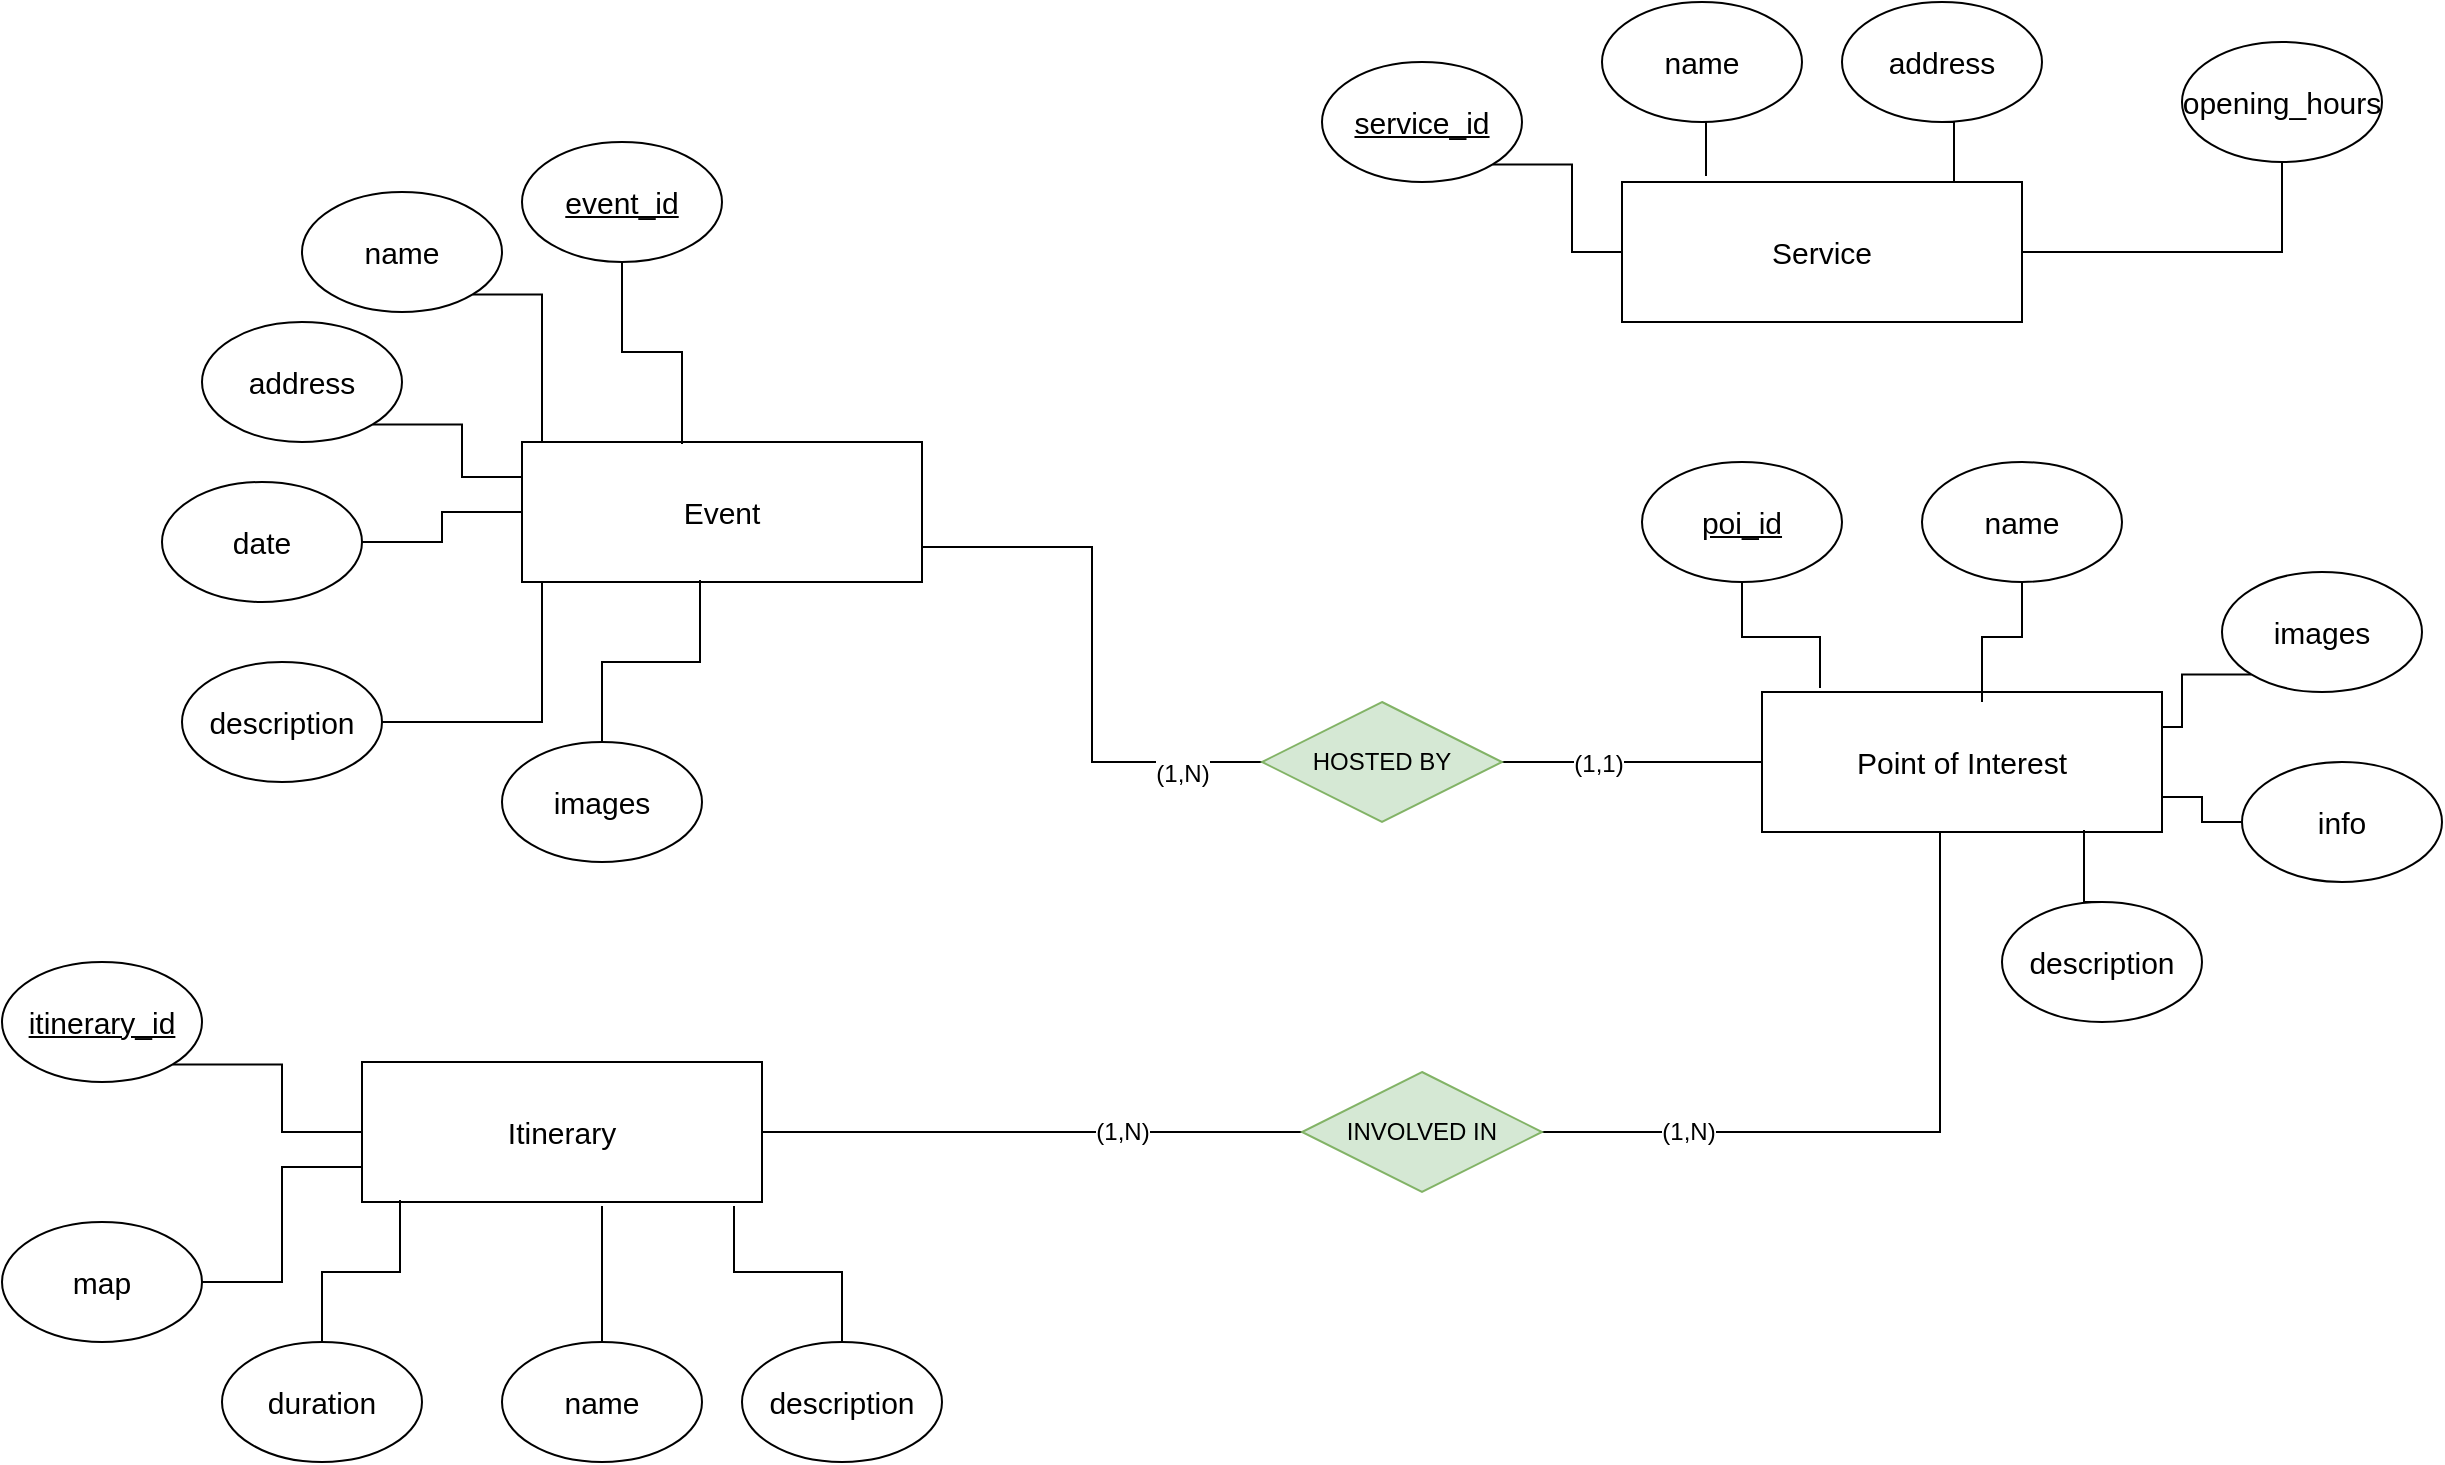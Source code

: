 <mxfile version="17.4.0" type="device"><diagram id="R2lEEEUBdFMjLlhIrx00" name="Page-1"><mxGraphModel dx="2272" dy="786" grid="1" gridSize="10" guides="1" tooltips="1" connect="1" arrows="1" fold="1" page="1" pageScale="1" pageWidth="850" pageHeight="1100" math="0" shadow="0" extFonts="Permanent Marker^https://fonts.googleapis.com/css?family=Permanent+Marker"><root><mxCell id="0"/><mxCell id="1" parent="0"/><mxCell id="Qjl021uiH8Wr9AbXH8u--1" value="&lt;font style=&quot;font-size: 15px&quot;&gt;Event&lt;/font&gt;" style="rounded=0;whiteSpace=wrap;html=1;" vertex="1" parent="1"><mxGeometry x="190" y="250" width="200" height="70" as="geometry"/></mxCell><mxCell id="Qjl021uiH8Wr9AbXH8u--11" style="edgeStyle=orthogonalEdgeStyle;rounded=0;orthogonalLoop=1;jettySize=auto;html=1;exitX=1;exitY=0.5;exitDx=0;exitDy=0;entryX=0;entryY=0.5;entryDx=0;entryDy=0;fontSize=15;endArrow=none;endFill=0;" edge="1" parent="1" source="Qjl021uiH8Wr9AbXH8u--2" target="Qjl021uiH8Wr9AbXH8u--8"><mxGeometry relative="1" as="geometry"/></mxCell><mxCell id="Qjl021uiH8Wr9AbXH8u--2" value="&lt;font style=&quot;font-size: 15px&quot;&gt;Itinerary&lt;/font&gt;" style="rounded=0;whiteSpace=wrap;html=1;" vertex="1" parent="1"><mxGeometry x="110" y="560" width="200" height="70" as="geometry"/></mxCell><mxCell id="Qjl021uiH8Wr9AbXH8u--3" value="&lt;span style=&quot;font-size: 15px&quot;&gt;Point of Interest&lt;/span&gt;" style="rounded=0;whiteSpace=wrap;html=1;" vertex="1" parent="1"><mxGeometry x="810" y="375" width="200" height="70" as="geometry"/></mxCell><mxCell id="Qjl021uiH8Wr9AbXH8u--4" value="&lt;span style=&quot;font-size: 15px&quot;&gt;Service&lt;/span&gt;" style="rounded=0;whiteSpace=wrap;html=1;" vertex="1" parent="1"><mxGeometry x="740" y="120" width="200" height="70" as="geometry"/></mxCell><mxCell id="Qjl021uiH8Wr9AbXH8u--9" style="edgeStyle=orthogonalEdgeStyle;rounded=0;orthogonalLoop=1;jettySize=auto;html=1;exitX=1;exitY=0.5;exitDx=0;exitDy=0;entryX=0;entryY=0.5;entryDx=0;entryDy=0;fontSize=15;endArrow=none;endFill=0;" edge="1" parent="1" source="Qjl021uiH8Wr9AbXH8u--7" target="Qjl021uiH8Wr9AbXH8u--3"><mxGeometry relative="1" as="geometry"/></mxCell><mxCell id="Qjl021uiH8Wr9AbXH8u--10" style="edgeStyle=orthogonalEdgeStyle;rounded=0;orthogonalLoop=1;jettySize=auto;html=1;exitX=0;exitY=0.5;exitDx=0;exitDy=0;entryX=1;entryY=0.75;entryDx=0;entryDy=0;fontSize=15;endArrow=none;endFill=0;" edge="1" parent="1" source="Qjl021uiH8Wr9AbXH8u--7" target="Qjl021uiH8Wr9AbXH8u--1"><mxGeometry relative="1" as="geometry"/></mxCell><mxCell id="Qjl021uiH8Wr9AbXH8u--7" value="HOSTED BY" style="shape=rhombus;perimeter=rhombusPerimeter;whiteSpace=wrap;html=1;align=center;fillColor=#d5e8d4;strokeColor=#82b366;" vertex="1" parent="1"><mxGeometry x="560" y="380" width="120" height="60" as="geometry"/></mxCell><mxCell id="Qjl021uiH8Wr9AbXH8u--12" style="edgeStyle=orthogonalEdgeStyle;rounded=0;orthogonalLoop=1;jettySize=auto;html=1;exitX=1;exitY=0.5;exitDx=0;exitDy=0;entryX=0.445;entryY=1;entryDx=0;entryDy=0;entryPerimeter=0;fontSize=15;endArrow=none;endFill=0;" edge="1" parent="1" source="Qjl021uiH8Wr9AbXH8u--8" target="Qjl021uiH8Wr9AbXH8u--3"><mxGeometry relative="1" as="geometry"/></mxCell><mxCell id="Qjl021uiH8Wr9AbXH8u--8" value="INVOLVED IN" style="shape=rhombus;perimeter=rhombusPerimeter;whiteSpace=wrap;html=1;align=center;fontSize=12;fillColor=#d5e8d4;strokeColor=#82b366;" vertex="1" parent="1"><mxGeometry x="580" y="565" width="120" height="60" as="geometry"/></mxCell><mxCell id="Qjl021uiH8Wr9AbXH8u--25" style="edgeStyle=orthogonalEdgeStyle;rounded=0;orthogonalLoop=1;jettySize=auto;html=1;exitX=1;exitY=1;exitDx=0;exitDy=0;fontSize=15;endArrow=none;endFill=0;" edge="1" parent="1" source="Qjl021uiH8Wr9AbXH8u--14" target="Qjl021uiH8Wr9AbXH8u--1"><mxGeometry relative="1" as="geometry"><Array as="points"><mxPoint x="200" y="176"/></Array></mxGeometry></mxCell><mxCell id="Qjl021uiH8Wr9AbXH8u--14" value="name" style="ellipse;whiteSpace=wrap;html=1;fontSize=15;" vertex="1" parent="1"><mxGeometry x="80" y="125" width="100" height="60" as="geometry"/></mxCell><mxCell id="Qjl021uiH8Wr9AbXH8u--26" style="edgeStyle=orthogonalEdgeStyle;rounded=0;orthogonalLoop=1;jettySize=auto;html=1;exitX=1;exitY=1;exitDx=0;exitDy=0;entryX=0;entryY=0.25;entryDx=0;entryDy=0;fontSize=15;endArrow=none;endFill=0;" edge="1" parent="1" source="Qjl021uiH8Wr9AbXH8u--16" target="Qjl021uiH8Wr9AbXH8u--1"><mxGeometry relative="1" as="geometry"/></mxCell><mxCell id="Qjl021uiH8Wr9AbXH8u--16" value="address" style="ellipse;whiteSpace=wrap;html=1;fontSize=15;" vertex="1" parent="1"><mxGeometry x="30" y="190" width="100" height="60" as="geometry"/></mxCell><mxCell id="Qjl021uiH8Wr9AbXH8u--27" value="" style="edgeStyle=orthogonalEdgeStyle;rounded=0;orthogonalLoop=1;jettySize=auto;html=1;fontSize=15;endArrow=none;endFill=0;" edge="1" parent="1" source="Qjl021uiH8Wr9AbXH8u--17" target="Qjl021uiH8Wr9AbXH8u--1"><mxGeometry relative="1" as="geometry"/></mxCell><mxCell id="Qjl021uiH8Wr9AbXH8u--17" value="date" style="ellipse;whiteSpace=wrap;html=1;fontSize=15;" vertex="1" parent="1"><mxGeometry x="10" y="270" width="100" height="60" as="geometry"/></mxCell><mxCell id="Qjl021uiH8Wr9AbXH8u--36" style="edgeStyle=orthogonalEdgeStyle;rounded=0;orthogonalLoop=1;jettySize=auto;html=1;exitX=1;exitY=1;exitDx=0;exitDy=0;fontSize=15;endArrow=none;endFill=0;" edge="1" parent="1" source="Qjl021uiH8Wr9AbXH8u--18" target="Qjl021uiH8Wr9AbXH8u--2"><mxGeometry relative="1" as="geometry"/></mxCell><mxCell id="Qjl021uiH8Wr9AbXH8u--18" value="&lt;u&gt;itinerary_id&lt;/u&gt;" style="ellipse;whiteSpace=wrap;html=1;fontSize=15;" vertex="1" parent="1"><mxGeometry x="-70" y="510" width="100" height="60" as="geometry"/></mxCell><mxCell id="Qjl021uiH8Wr9AbXH8u--39" style="edgeStyle=orthogonalEdgeStyle;rounded=0;orthogonalLoop=1;jettySize=auto;html=1;exitX=0.5;exitY=0;exitDx=0;exitDy=0;entryX=0.6;entryY=1.029;entryDx=0;entryDy=0;entryPerimeter=0;fontSize=15;endArrow=none;endFill=0;" edge="1" parent="1" source="Qjl021uiH8Wr9AbXH8u--19" target="Qjl021uiH8Wr9AbXH8u--2"><mxGeometry relative="1" as="geometry"/></mxCell><mxCell id="Qjl021uiH8Wr9AbXH8u--19" value="name" style="ellipse;whiteSpace=wrap;html=1;fontSize=15;" vertex="1" parent="1"><mxGeometry x="180" y="700" width="100" height="60" as="geometry"/></mxCell><mxCell id="Qjl021uiH8Wr9AbXH8u--32" style="edgeStyle=orthogonalEdgeStyle;rounded=0;orthogonalLoop=1;jettySize=auto;html=1;exitX=0.5;exitY=0;exitDx=0;exitDy=0;fontSize=15;endArrow=none;endFill=0;entryX=0.445;entryY=0.986;entryDx=0;entryDy=0;entryPerimeter=0;" edge="1" parent="1" source="Qjl021uiH8Wr9AbXH8u--20" target="Qjl021uiH8Wr9AbXH8u--1"><mxGeometry relative="1" as="geometry"><mxPoint x="280" y="330" as="targetPoint"/></mxGeometry></mxCell><mxCell id="Qjl021uiH8Wr9AbXH8u--20" value="images" style="ellipse;whiteSpace=wrap;html=1;fontSize=15;" vertex="1" parent="1"><mxGeometry x="180" y="400" width="100" height="60" as="geometry"/></mxCell><mxCell id="Qjl021uiH8Wr9AbXH8u--43" style="edgeStyle=orthogonalEdgeStyle;rounded=0;orthogonalLoop=1;jettySize=auto;html=1;exitX=1;exitY=1;exitDx=0;exitDy=0;entryX=0;entryY=0.5;entryDx=0;entryDy=0;fontSize=15;endArrow=none;endFill=0;" edge="1" parent="1" source="Qjl021uiH8Wr9AbXH8u--21" target="Qjl021uiH8Wr9AbXH8u--4"><mxGeometry relative="1" as="geometry"/></mxCell><mxCell id="Qjl021uiH8Wr9AbXH8u--21" value="&lt;u&gt;service_id&lt;/u&gt;" style="ellipse;whiteSpace=wrap;html=1;fontSize=15;" vertex="1" parent="1"><mxGeometry x="590" y="60" width="100" height="60" as="geometry"/></mxCell><mxCell id="Qjl021uiH8Wr9AbXH8u--44" style="edgeStyle=orthogonalEdgeStyle;rounded=0;orthogonalLoop=1;jettySize=auto;html=1;exitX=0.5;exitY=1;exitDx=0;exitDy=0;entryX=0.21;entryY=-0.043;entryDx=0;entryDy=0;entryPerimeter=0;fontSize=15;endArrow=none;endFill=0;" edge="1" parent="1" source="Qjl021uiH8Wr9AbXH8u--22" target="Qjl021uiH8Wr9AbXH8u--4"><mxGeometry relative="1" as="geometry"/></mxCell><mxCell id="Qjl021uiH8Wr9AbXH8u--22" value="name" style="ellipse;whiteSpace=wrap;html=1;fontSize=15;" vertex="1" parent="1"><mxGeometry x="730" y="30" width="100" height="60" as="geometry"/></mxCell><mxCell id="Qjl021uiH8Wr9AbXH8u--24" style="edgeStyle=orthogonalEdgeStyle;orthogonalLoop=1;jettySize=auto;html=1;entryX=0.4;entryY=0.014;entryDx=0;entryDy=0;entryPerimeter=0;fontSize=15;endArrow=none;endFill=0;rounded=0;" edge="1" parent="1" source="Qjl021uiH8Wr9AbXH8u--23" target="Qjl021uiH8Wr9AbXH8u--1"><mxGeometry relative="1" as="geometry"/></mxCell><mxCell id="Qjl021uiH8Wr9AbXH8u--23" value="&lt;u&gt;event_id&lt;/u&gt;" style="ellipse;whiteSpace=wrap;html=1;fontSize=15;" vertex="1" parent="1"><mxGeometry x="190" y="100" width="100" height="60" as="geometry"/></mxCell><mxCell id="Qjl021uiH8Wr9AbXH8u--29" style="edgeStyle=orthogonalEdgeStyle;rounded=0;orthogonalLoop=1;jettySize=auto;html=1;fontSize=15;endArrow=none;endFill=0;" edge="1" parent="1" source="Qjl021uiH8Wr9AbXH8u--28" target="Qjl021uiH8Wr9AbXH8u--1"><mxGeometry relative="1" as="geometry"><mxPoint x="210" y="330" as="targetPoint"/><Array as="points"><mxPoint x="200" y="390"/></Array></mxGeometry></mxCell><mxCell id="Qjl021uiH8Wr9AbXH8u--28" value="description" style="ellipse;whiteSpace=wrap;html=1;fontSize=15;" vertex="1" parent="1"><mxGeometry x="20" y="360" width="100" height="60" as="geometry"/></mxCell><mxCell id="Qjl021uiH8Wr9AbXH8u--40" style="edgeStyle=orthogonalEdgeStyle;rounded=0;orthogonalLoop=1;jettySize=auto;html=1;exitX=0.5;exitY=0;exitDx=0;exitDy=0;entryX=0.93;entryY=1.029;entryDx=0;entryDy=0;entryPerimeter=0;fontSize=15;endArrow=none;endFill=0;" edge="1" parent="1" source="Qjl021uiH8Wr9AbXH8u--33" target="Qjl021uiH8Wr9AbXH8u--2"><mxGeometry relative="1" as="geometry"/></mxCell><mxCell id="Qjl021uiH8Wr9AbXH8u--33" value="description" style="ellipse;whiteSpace=wrap;html=1;fontSize=15;" vertex="1" parent="1"><mxGeometry x="300" y="700" width="100" height="60" as="geometry"/></mxCell><mxCell id="Qjl021uiH8Wr9AbXH8u--38" style="edgeStyle=orthogonalEdgeStyle;rounded=0;orthogonalLoop=1;jettySize=auto;html=1;exitX=0.5;exitY=0;exitDx=0;exitDy=0;entryX=0.095;entryY=0.986;entryDx=0;entryDy=0;entryPerimeter=0;fontSize=15;endArrow=none;endFill=0;" edge="1" parent="1" source="Qjl021uiH8Wr9AbXH8u--34" target="Qjl021uiH8Wr9AbXH8u--2"><mxGeometry relative="1" as="geometry"/></mxCell><mxCell id="Qjl021uiH8Wr9AbXH8u--34" value="duration" style="ellipse;whiteSpace=wrap;html=1;fontSize=15;" vertex="1" parent="1"><mxGeometry x="40" y="700" width="100" height="60" as="geometry"/></mxCell><mxCell id="Qjl021uiH8Wr9AbXH8u--37" style="edgeStyle=orthogonalEdgeStyle;rounded=0;orthogonalLoop=1;jettySize=auto;html=1;exitX=1;exitY=0.5;exitDx=0;exitDy=0;entryX=0;entryY=0.75;entryDx=0;entryDy=0;fontSize=15;endArrow=none;endFill=0;" edge="1" parent="1" source="Qjl021uiH8Wr9AbXH8u--35" target="Qjl021uiH8Wr9AbXH8u--2"><mxGeometry relative="1" as="geometry"/></mxCell><mxCell id="Qjl021uiH8Wr9AbXH8u--35" value="map" style="ellipse;whiteSpace=wrap;html=1;fontSize=15;" vertex="1" parent="1"><mxGeometry x="-70" y="640" width="100" height="60" as="geometry"/></mxCell><mxCell id="Qjl021uiH8Wr9AbXH8u--45" style="edgeStyle=orthogonalEdgeStyle;rounded=0;orthogonalLoop=1;jettySize=auto;html=1;exitX=0.5;exitY=1;exitDx=0;exitDy=0;entryX=0.83;entryY=0;entryDx=0;entryDy=0;entryPerimeter=0;fontSize=15;endArrow=none;endFill=0;" edge="1" parent="1" source="Qjl021uiH8Wr9AbXH8u--41" target="Qjl021uiH8Wr9AbXH8u--4"><mxGeometry relative="1" as="geometry"/></mxCell><mxCell id="Qjl021uiH8Wr9AbXH8u--41" value="address" style="ellipse;whiteSpace=wrap;html=1;fontSize=15;" vertex="1" parent="1"><mxGeometry x="850" y="30" width="100" height="60" as="geometry"/></mxCell><mxCell id="Qjl021uiH8Wr9AbXH8u--46" style="edgeStyle=orthogonalEdgeStyle;rounded=0;orthogonalLoop=1;jettySize=auto;html=1;exitX=0.5;exitY=1;exitDx=0;exitDy=0;entryX=1;entryY=0.5;entryDx=0;entryDy=0;fontSize=15;endArrow=none;endFill=0;" edge="1" parent="1" source="Qjl021uiH8Wr9AbXH8u--42" target="Qjl021uiH8Wr9AbXH8u--4"><mxGeometry relative="1" as="geometry"/></mxCell><mxCell id="Qjl021uiH8Wr9AbXH8u--42" value="opening_hours" style="ellipse;whiteSpace=wrap;html=1;fontSize=15;" vertex="1" parent="1"><mxGeometry x="1020" y="50" width="100" height="60" as="geometry"/></mxCell><mxCell id="Qjl021uiH8Wr9AbXH8u--55" style="edgeStyle=orthogonalEdgeStyle;rounded=0;orthogonalLoop=1;jettySize=auto;html=1;exitX=0.5;exitY=0;exitDx=0;exitDy=0;entryX=0.805;entryY=0.986;entryDx=0;entryDy=0;entryPerimeter=0;fontSize=15;endArrow=none;endFill=0;" edge="1" parent="1" source="Qjl021uiH8Wr9AbXH8u--48" target="Qjl021uiH8Wr9AbXH8u--3"><mxGeometry relative="1" as="geometry"/></mxCell><mxCell id="Qjl021uiH8Wr9AbXH8u--48" value="description" style="ellipse;whiteSpace=wrap;html=1;fontSize=15;" vertex="1" parent="1"><mxGeometry x="930" y="480" width="100" height="60" as="geometry"/></mxCell><mxCell id="Qjl021uiH8Wr9AbXH8u--57" style="edgeStyle=orthogonalEdgeStyle;rounded=0;orthogonalLoop=1;jettySize=auto;html=1;exitX=0;exitY=1;exitDx=0;exitDy=0;entryX=1;entryY=0.25;entryDx=0;entryDy=0;fontSize=15;endArrow=none;endFill=0;" edge="1" parent="1" source="Qjl021uiH8Wr9AbXH8u--49" target="Qjl021uiH8Wr9AbXH8u--3"><mxGeometry relative="1" as="geometry"/></mxCell><mxCell id="Qjl021uiH8Wr9AbXH8u--49" value="images" style="ellipse;whiteSpace=wrap;html=1;fontSize=15;" vertex="1" parent="1"><mxGeometry x="1040" y="315" width="100" height="60" as="geometry"/></mxCell><mxCell id="Qjl021uiH8Wr9AbXH8u--54" style="edgeStyle=orthogonalEdgeStyle;rounded=0;orthogonalLoop=1;jettySize=auto;html=1;exitX=0.5;exitY=1;exitDx=0;exitDy=0;entryX=0.55;entryY=0.071;entryDx=0;entryDy=0;entryPerimeter=0;fontSize=15;endArrow=none;endFill=0;" edge="1" parent="1" source="Qjl021uiH8Wr9AbXH8u--50" target="Qjl021uiH8Wr9AbXH8u--3"><mxGeometry relative="1" as="geometry"/></mxCell><mxCell id="Qjl021uiH8Wr9AbXH8u--50" value="name" style="ellipse;whiteSpace=wrap;html=1;fontSize=15;" vertex="1" parent="1"><mxGeometry x="890" y="260" width="100" height="60" as="geometry"/></mxCell><mxCell id="Qjl021uiH8Wr9AbXH8u--53" style="edgeStyle=orthogonalEdgeStyle;rounded=0;orthogonalLoop=1;jettySize=auto;html=1;exitX=0.5;exitY=1;exitDx=0;exitDy=0;fontSize=15;endArrow=none;endFill=0;entryX=0.145;entryY=-0.029;entryDx=0;entryDy=0;entryPerimeter=0;" edge="1" parent="1" source="Qjl021uiH8Wr9AbXH8u--51" target="Qjl021uiH8Wr9AbXH8u--3"><mxGeometry relative="1" as="geometry"><mxPoint x="840" y="370" as="targetPoint"/></mxGeometry></mxCell><mxCell id="Qjl021uiH8Wr9AbXH8u--51" value="&lt;u&gt;poi_id&lt;/u&gt;" style="ellipse;whiteSpace=wrap;html=1;fontSize=15;" vertex="1" parent="1"><mxGeometry x="750" y="260" width="100" height="60" as="geometry"/></mxCell><mxCell id="Qjl021uiH8Wr9AbXH8u--56" style="edgeStyle=orthogonalEdgeStyle;rounded=0;orthogonalLoop=1;jettySize=auto;html=1;exitX=0;exitY=0.5;exitDx=0;exitDy=0;entryX=1;entryY=0.75;entryDx=0;entryDy=0;fontSize=15;endArrow=none;endFill=0;" edge="1" parent="1" source="Qjl021uiH8Wr9AbXH8u--52" target="Qjl021uiH8Wr9AbXH8u--3"><mxGeometry relative="1" as="geometry"/></mxCell><mxCell id="Qjl021uiH8Wr9AbXH8u--52" value="info" style="ellipse;whiteSpace=wrap;html=1;fontSize=15;" vertex="1" parent="1"><mxGeometry x="1050" y="410" width="100" height="60" as="geometry"/></mxCell><mxCell id="Qjl021uiH8Wr9AbXH8u--58" value="(1,N)" style="edgeLabel;html=1;align=center;verticalAlign=middle;resizable=0;points=[];fontSize=12;" vertex="1" connectable="0" parent="1"><mxGeometry x="490" y="595" as="geometry"/></mxCell><mxCell id="Qjl021uiH8Wr9AbXH8u--61" value="(1,N)" style="edgeLabel;html=1;align=center;verticalAlign=middle;resizable=0;points=[];fontSize=12;" vertex="1" connectable="0" parent="1"><mxGeometry x="540" y="560" as="geometry"><mxPoint x="233" y="35" as="offset"/></mxGeometry></mxCell><mxCell id="Qjl021uiH8Wr9AbXH8u--62" value="&lt;font style=&quot;font-size: 12px&quot;&gt;(1,N)&lt;/font&gt;" style="edgeLabel;html=1;align=center;verticalAlign=middle;resizable=0;points=[];" vertex="1" connectable="0" parent="1"><mxGeometry x="360" y="200" as="geometry"><mxPoint x="160" y="216" as="offset"/></mxGeometry></mxCell><mxCell id="Qjl021uiH8Wr9AbXH8u--63" value="&lt;font style=&quot;font-size: 12px&quot;&gt;(1,1)&lt;/font&gt;" style="edgeLabel;html=1;align=center;verticalAlign=middle;resizable=0;points=[];" vertex="1" connectable="0" parent="1"><mxGeometry x="705" y="420" as="geometry"><mxPoint x="23" y="-9" as="offset"/></mxGeometry></mxCell></root></mxGraphModel></diagram></mxfile>